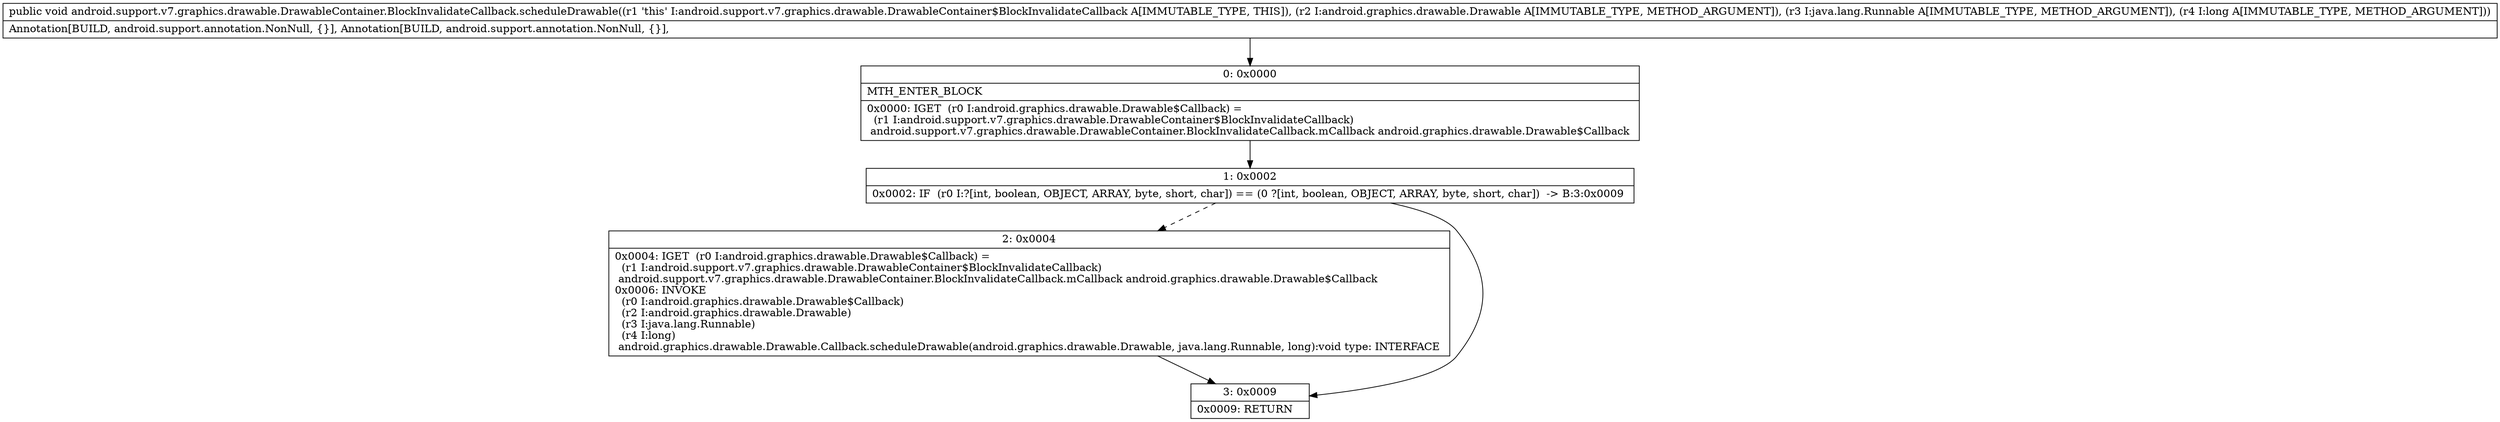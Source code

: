 digraph "CFG forandroid.support.v7.graphics.drawable.DrawableContainer.BlockInvalidateCallback.scheduleDrawable(Landroid\/graphics\/drawable\/Drawable;Ljava\/lang\/Runnable;J)V" {
Node_0 [shape=record,label="{0\:\ 0x0000|MTH_ENTER_BLOCK\l|0x0000: IGET  (r0 I:android.graphics.drawable.Drawable$Callback) = \l  (r1 I:android.support.v7.graphics.drawable.DrawableContainer$BlockInvalidateCallback)\l android.support.v7.graphics.drawable.DrawableContainer.BlockInvalidateCallback.mCallback android.graphics.drawable.Drawable$Callback \l}"];
Node_1 [shape=record,label="{1\:\ 0x0002|0x0002: IF  (r0 I:?[int, boolean, OBJECT, ARRAY, byte, short, char]) == (0 ?[int, boolean, OBJECT, ARRAY, byte, short, char])  \-\> B:3:0x0009 \l}"];
Node_2 [shape=record,label="{2\:\ 0x0004|0x0004: IGET  (r0 I:android.graphics.drawable.Drawable$Callback) = \l  (r1 I:android.support.v7.graphics.drawable.DrawableContainer$BlockInvalidateCallback)\l android.support.v7.graphics.drawable.DrawableContainer.BlockInvalidateCallback.mCallback android.graphics.drawable.Drawable$Callback \l0x0006: INVOKE  \l  (r0 I:android.graphics.drawable.Drawable$Callback)\l  (r2 I:android.graphics.drawable.Drawable)\l  (r3 I:java.lang.Runnable)\l  (r4 I:long)\l android.graphics.drawable.Drawable.Callback.scheduleDrawable(android.graphics.drawable.Drawable, java.lang.Runnable, long):void type: INTERFACE \l}"];
Node_3 [shape=record,label="{3\:\ 0x0009|0x0009: RETURN   \l}"];
MethodNode[shape=record,label="{public void android.support.v7.graphics.drawable.DrawableContainer.BlockInvalidateCallback.scheduleDrawable((r1 'this' I:android.support.v7.graphics.drawable.DrawableContainer$BlockInvalidateCallback A[IMMUTABLE_TYPE, THIS]), (r2 I:android.graphics.drawable.Drawable A[IMMUTABLE_TYPE, METHOD_ARGUMENT]), (r3 I:java.lang.Runnable A[IMMUTABLE_TYPE, METHOD_ARGUMENT]), (r4 I:long A[IMMUTABLE_TYPE, METHOD_ARGUMENT]))  | Annotation[BUILD, android.support.annotation.NonNull, \{\}], Annotation[BUILD, android.support.annotation.NonNull, \{\}], \l}"];
MethodNode -> Node_0;
Node_0 -> Node_1;
Node_1 -> Node_2[style=dashed];
Node_1 -> Node_3;
Node_2 -> Node_3;
}

